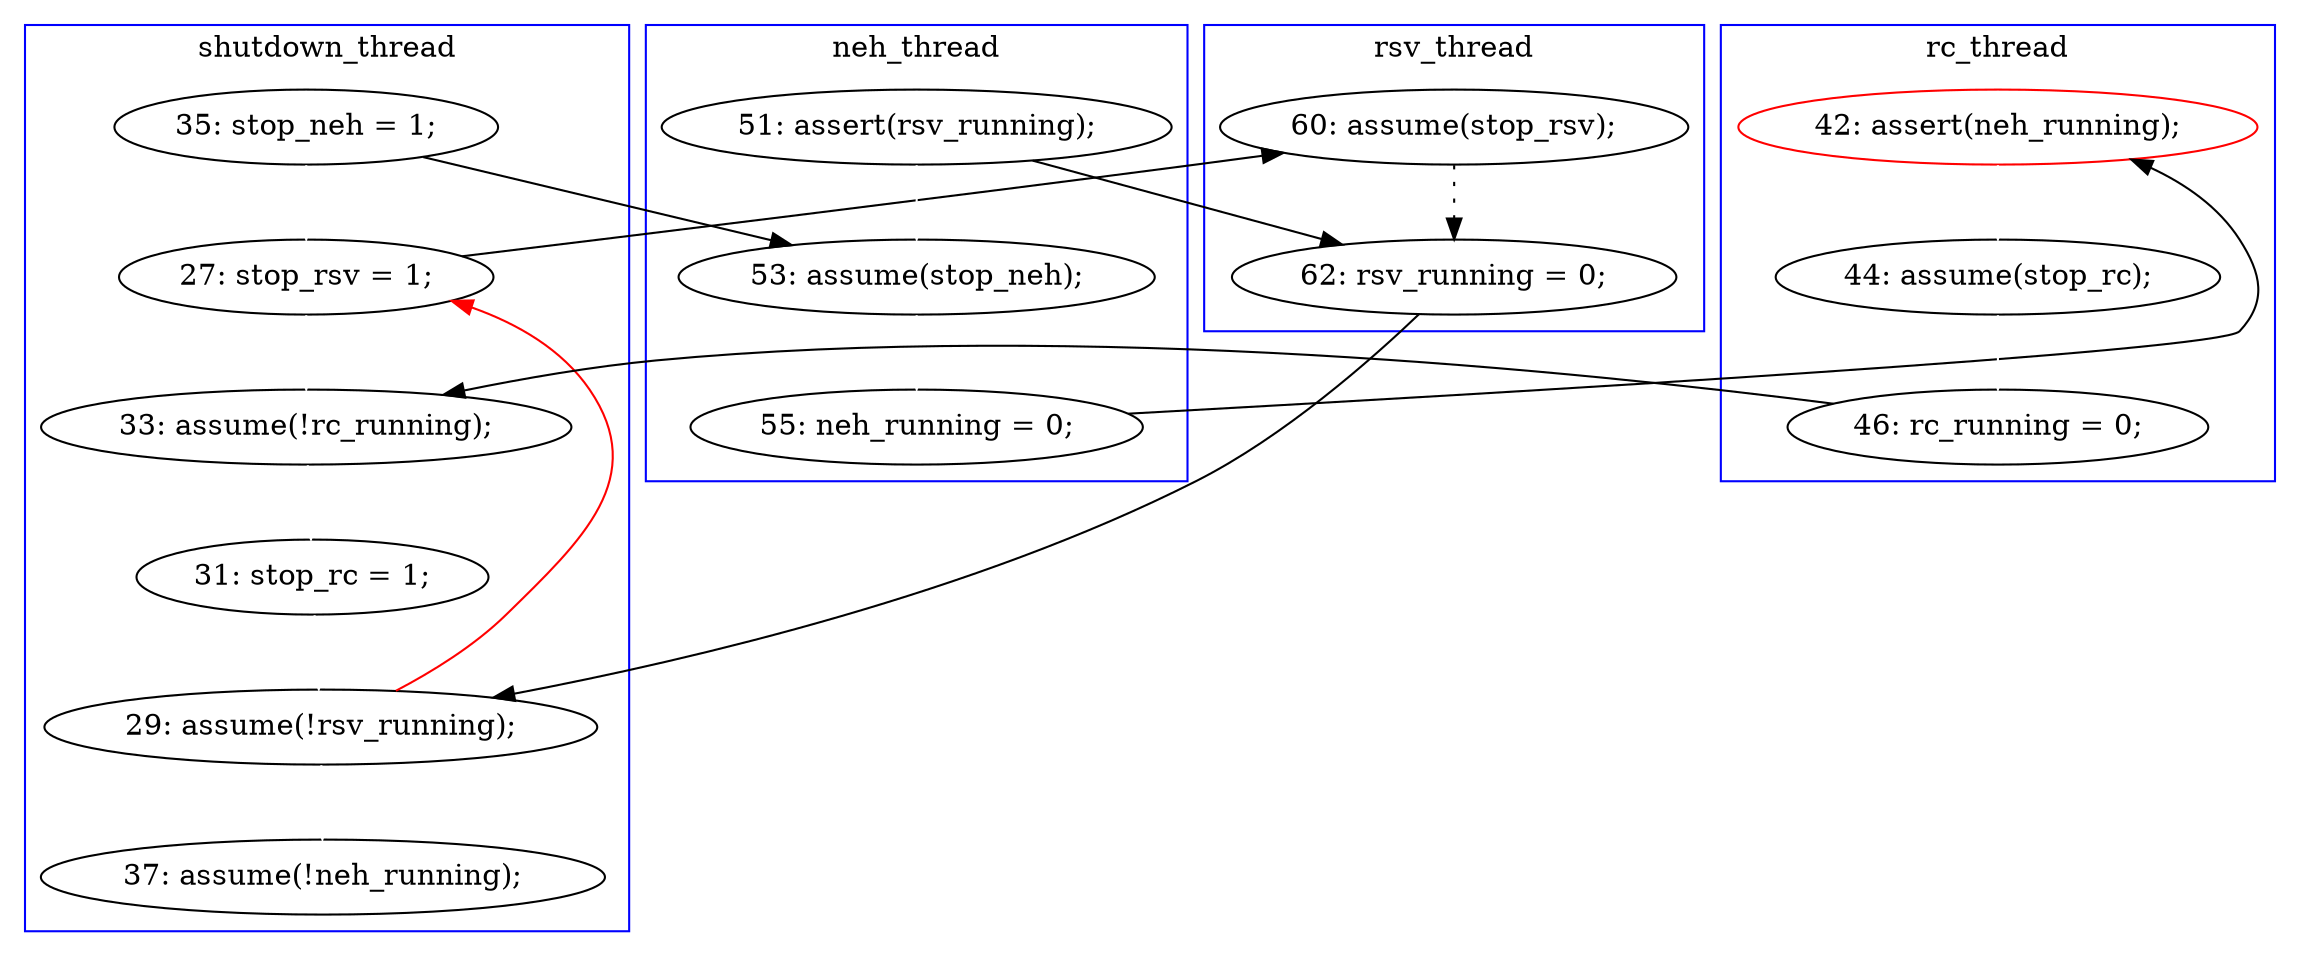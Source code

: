 digraph Counterexample {
	12 -> 15 [color = black, style = solid, constraint = false]
	12 -> 17 [color = white, style = solid]
	27 -> 29 [color = white, style = solid]
	30 -> 17 [color = red, style = solid, constraint = false]
	15 -> 21 [color = white, style = solid]
	14 -> 15 [color = white, style = solid]
	19 -> 20 [color = black, style = dotted]
	24 -> 25 [color = white, style = solid]
	29 -> 30 [color = white, style = solid]
	17 -> 27 [color = white, style = solid]
	30 -> 32 [color = white, style = solid]
	17 -> 19 [color = black, style = solid, constraint = false]
	25 -> 26 [color = white, style = solid]
	26 -> 27 [color = black, style = solid, constraint = false]
	21 -> 24 [color = black, style = solid, constraint = false]
	20 -> 30 [color = black, style = solid, constraint = false]
	14 -> 20 [color = black, style = solid, constraint = false]
	subgraph cluster3 {
		label = neh_thread
		color = blue
		21  [label = "55: neh_running = 0;"]
		14  [label = "51: assert(rsv_running);"]
		15  [label = "53: assume(stop_neh);"]
	}
	subgraph cluster4 {
		label = rsv_thread
		color = blue
		19  [label = "60: assume(stop_rsv);"]
		20  [label = "62: rsv_running = 0;"]
	}
	subgraph cluster1 {
		label = shutdown_thread
		color = blue
		30  [label = "29: assume(!rsv_running);"]
		12  [label = "35: stop_neh = 1;"]
		29  [label = "31: stop_rc = 1;"]
		17  [label = "27: stop_rsv = 1;"]
		27  [label = "33: assume(!rc_running);"]
		32  [label = "37: assume(!neh_running);"]
	}
	subgraph cluster2 {
		label = rc_thread
		color = blue
		26  [label = "46: rc_running = 0;"]
		25  [label = "44: assume(stop_rc);"]
		24  [label = "42: assert(neh_running);", color = red]
	}
}